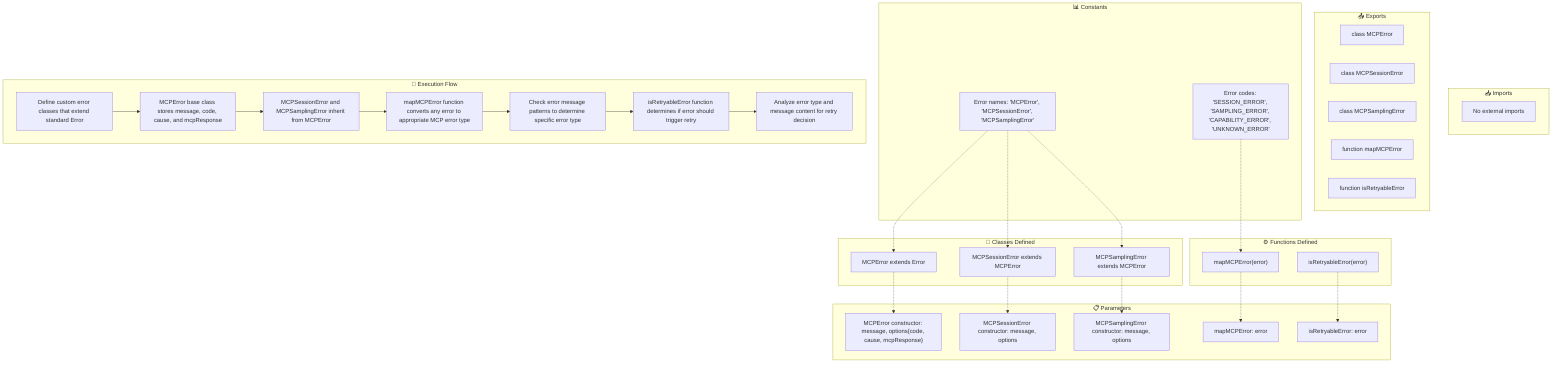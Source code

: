 flowchart TB
    subgraph Imports ["📥 Imports"]
        IMP1["No external imports"]
    end
    
    subgraph Classes ["🔧 Classes Defined"]
        CL1["MCPError extends Error"]
        CL2["MCPSessionError extends MCPError"]
        CL3["MCPSamplingError extends MCPError"]
    end
    
    subgraph Functions ["⚙️ Functions Defined"]
        FN1["mapMCPError(error)"]
        FN2["isRetryableError(error)"]
    end
    
    subgraph Exports ["📤 Exports"]
        EX1["class MCPError"]
        EX2["class MCPSessionError"]
        EX3["class MCPSamplingError"]
        EX4["function mapMCPError"]
        EX5["function isRetryableError"]
    end
    
    subgraph Parameters ["📋 Parameters"]
        PA1["MCPError constructor: message, options{code, cause, mcpResponse}"]
        PA2["MCPSessionError constructor: message, options"]
        PA3["MCPSamplingError constructor: message, options"]
        PA4["mapMCPError: error"]
        PA5["isRetryableError: error"]
    end
    
    subgraph Constants ["📊 Constants"]
        CO1["Error names: 'MCPError', 'MCPSessionError', 'MCPSamplingError'"]
        CO2["Error codes: 'SESSION_ERROR', 'SAMPLING_ERROR', 'CAPABILITY_ERROR', 'UNKNOWN_ERROR'"]
    end
    
    subgraph ExecutionFlow ["🔄 Execution Flow"]
        FL1["Define custom error classes that extend standard Error"]
        FL2["MCPError base class stores message, code, cause, and mcpResponse"]
        FL3["MCPSessionError and MCPSamplingError inherit from MCPError"]
        FL4["mapMCPError function converts any error to appropriate MCP error type"]
        FL5["Check error message patterns to determine specific error type"]
        FL6["isRetryableError function determines if error should trigger retry"]
        FL7["Analyze error type and message content for retry decision"]
    end
    
    %% Flow connections
    FL1 --> FL2
    FL2 --> FL3
    FL3 --> FL4
    FL4 --> FL5
    FL5 --> FL6
    FL6 --> FL7
    
    %% Cross-references
    CL1 -.-> PA1
    CL2 -.-> PA2
    CL3 -.-> PA3
    FN1 -.-> PA4
    FN2 -.-> PA5
    CO1 -.-> CL1
    CO1 -.-> CL2
    CO1 -.-> CL3
    CO2 -.-> FN1